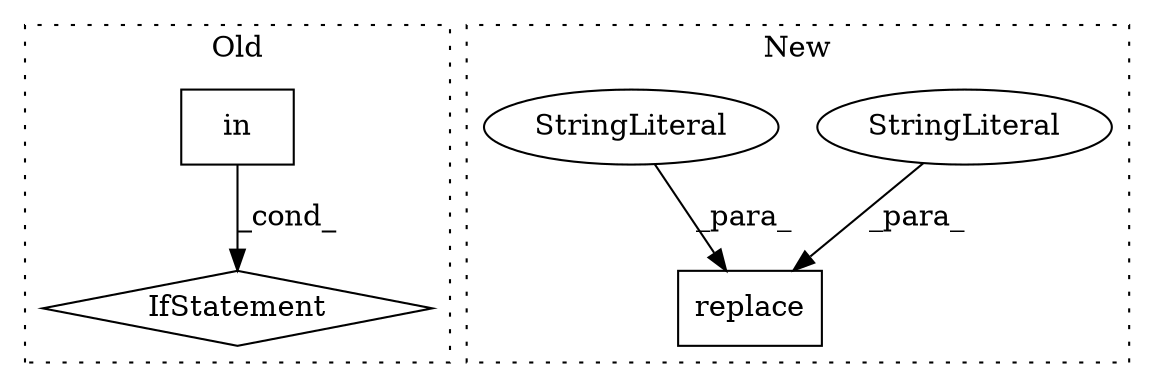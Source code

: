 digraph G {
subgraph cluster0 {
1 [label="in" a="105" s="548" l="15" shape="box"];
3 [label="IfStatement" a="25" s="540,563" l="8,2" shape="diamond"];
label = "Old";
style="dotted";
}
subgraph cluster1 {
2 [label="replace" a="32" s="573,588" l="8,1" shape="box"];
4 [label="StringLiteral" a="45" s="586" l="2" shape="ellipse"];
5 [label="StringLiteral" a="45" s="581" l="4" shape="ellipse"];
label = "New";
style="dotted";
}
1 -> 3 [label="_cond_"];
4 -> 2 [label="_para_"];
5 -> 2 [label="_para_"];
}